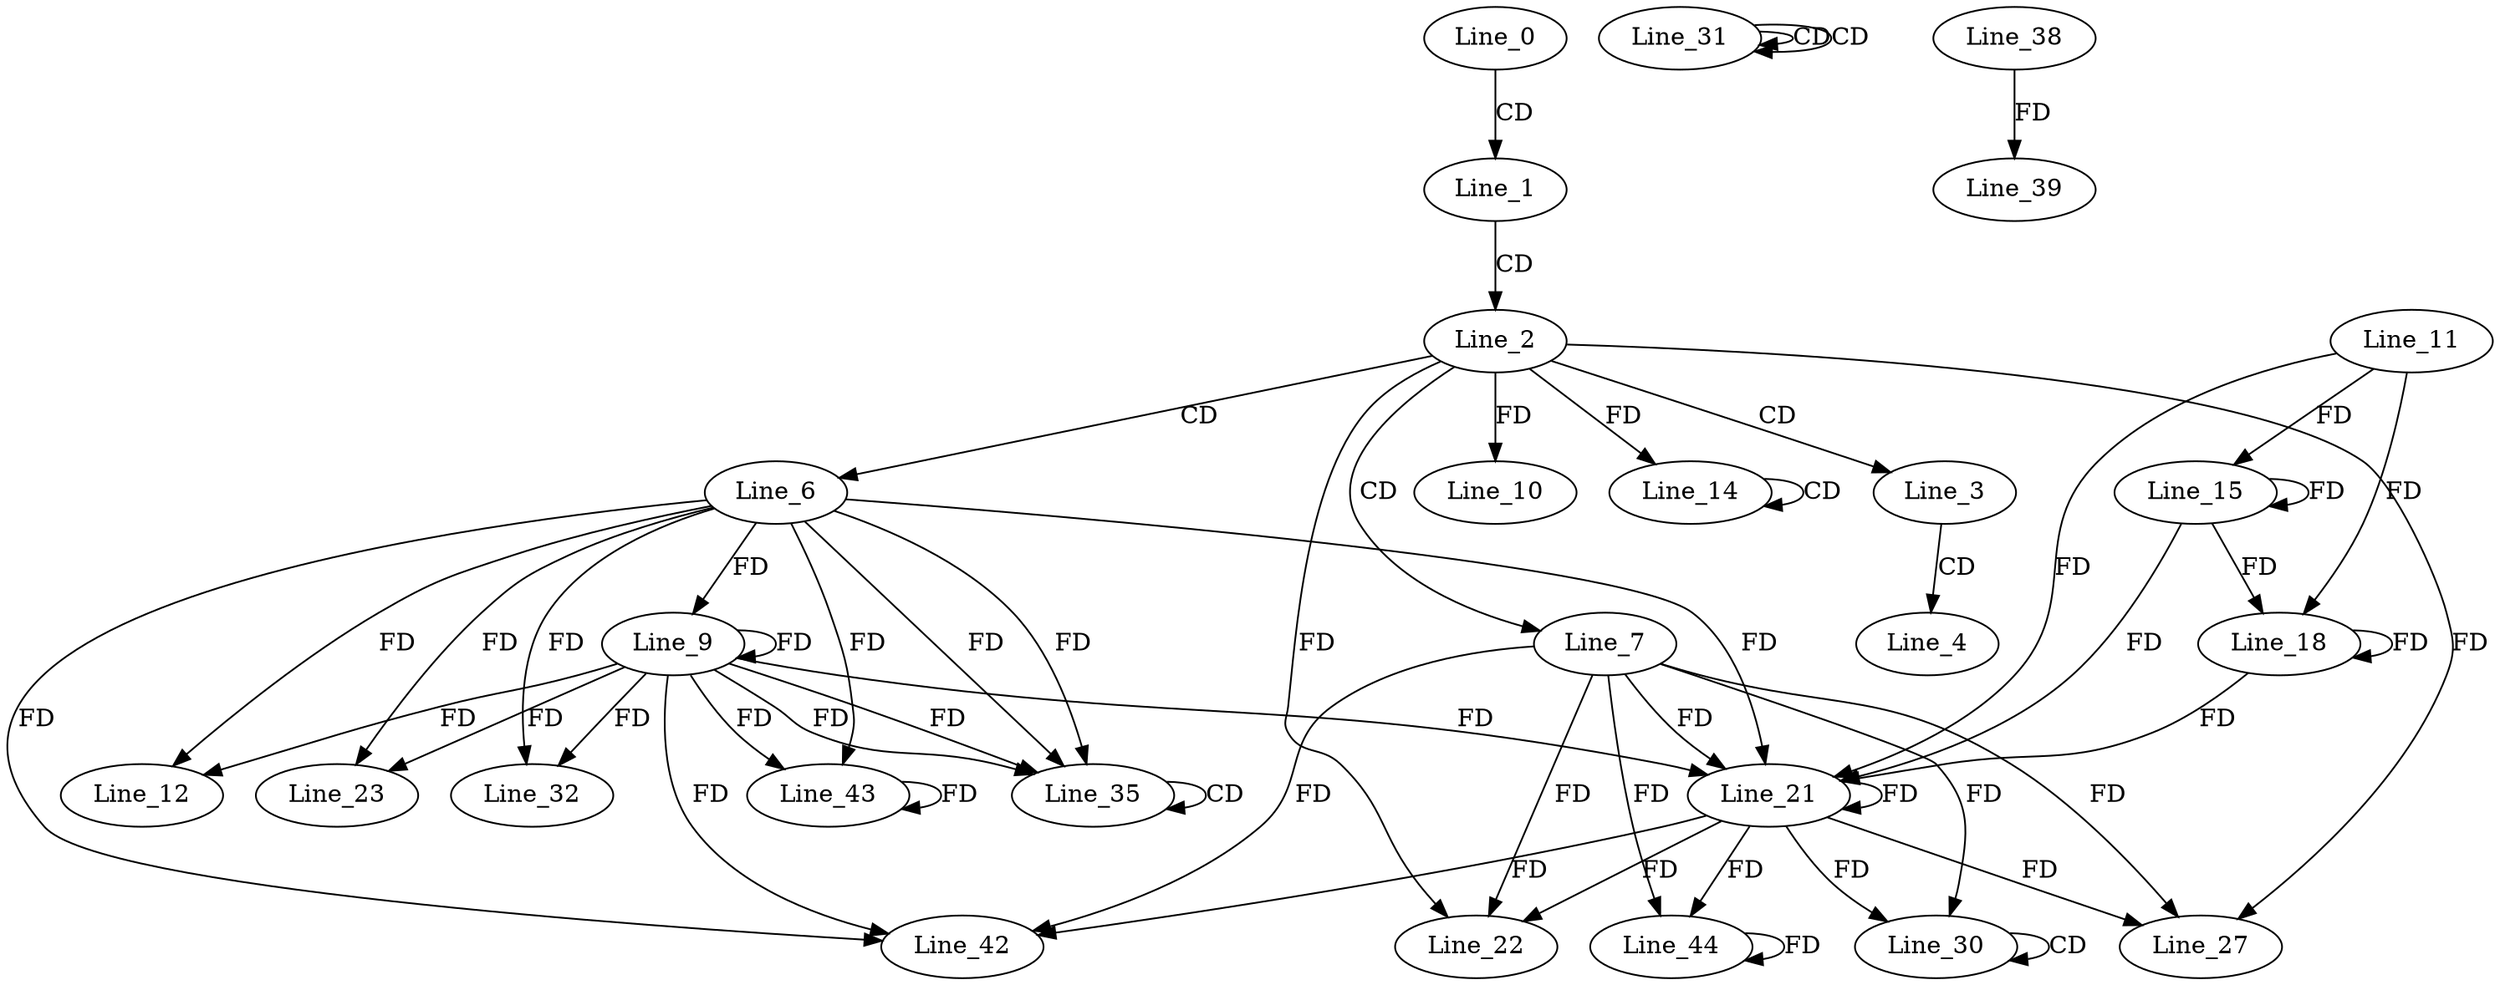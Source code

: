 digraph G {
  Line_0;
  Line_1;
  Line_2;
  Line_3;
  Line_4;
  Line_6;
  Line_7;
  Line_9;
  Line_9;
  Line_10;
  Line_12;
  Line_14;
  Line_14;
  Line_11;
  Line_15;
  Line_18;
  Line_21;
  Line_21;
  Line_22;
  Line_22;
  Line_23;
  Line_27;
  Line_27;
  Line_30;
  Line_30;
  Line_31;
  Line_31;
  Line_31;
  Line_32;
  Line_35;
  Line_35;
  Line_38;
  Line_39;
  Line_42;
  Line_43;
  Line_44;
  Line_0 -> Line_1 [ label="CD" ];
  Line_1 -> Line_2 [ label="CD" ];
  Line_2 -> Line_3 [ label="CD" ];
  Line_3 -> Line_4 [ label="CD" ];
  Line_2 -> Line_6 [ label="CD" ];
  Line_2 -> Line_7 [ label="CD" ];
  Line_6 -> Line_9 [ label="FD" ];
  Line_9 -> Line_9 [ label="FD" ];
  Line_2 -> Line_10 [ label="FD" ];
  Line_6 -> Line_12 [ label="FD" ];
  Line_9 -> Line_12 [ label="FD" ];
  Line_14 -> Line_14 [ label="CD" ];
  Line_2 -> Line_14 [ label="FD" ];
  Line_11 -> Line_15 [ label="FD" ];
  Line_15 -> Line_15 [ label="FD" ];
  Line_11 -> Line_18 [ label="FD" ];
  Line_15 -> Line_18 [ label="FD" ];
  Line_18 -> Line_18 [ label="FD" ];
  Line_7 -> Line_21 [ label="FD" ];
  Line_21 -> Line_21 [ label="FD" ];
  Line_6 -> Line_21 [ label="FD" ];
  Line_9 -> Line_21 [ label="FD" ];
  Line_11 -> Line_21 [ label="FD" ];
  Line_15 -> Line_21 [ label="FD" ];
  Line_18 -> Line_21 [ label="FD" ];
  Line_7 -> Line_22 [ label="FD" ];
  Line_21 -> Line_22 [ label="FD" ];
  Line_2 -> Line_22 [ label="FD" ];
  Line_6 -> Line_23 [ label="FD" ];
  Line_9 -> Line_23 [ label="FD" ];
  Line_7 -> Line_27 [ label="FD" ];
  Line_21 -> Line_27 [ label="FD" ];
  Line_2 -> Line_27 [ label="FD" ];
  Line_30 -> Line_30 [ label="CD" ];
  Line_7 -> Line_30 [ label="FD" ];
  Line_21 -> Line_30 [ label="FD" ];
  Line_31 -> Line_31 [ label="CD" ];
  Line_31 -> Line_31 [ label="CD" ];
  Line_6 -> Line_32 [ label="FD" ];
  Line_9 -> Line_32 [ label="FD" ];
  Line_6 -> Line_35 [ label="FD" ];
  Line_9 -> Line_35 [ label="FD" ];
  Line_35 -> Line_35 [ label="CD" ];
  Line_6 -> Line_35 [ label="FD" ];
  Line_9 -> Line_35 [ label="FD" ];
  Line_38 -> Line_39 [ label="FD" ];
  Line_6 -> Line_42 [ label="FD" ];
  Line_9 -> Line_42 [ label="FD" ];
  Line_7 -> Line_42 [ label="FD" ];
  Line_21 -> Line_42 [ label="FD" ];
  Line_6 -> Line_43 [ label="FD" ];
  Line_9 -> Line_43 [ label="FD" ];
  Line_43 -> Line_43 [ label="FD" ];
  Line_7 -> Line_44 [ label="FD" ];
  Line_21 -> Line_44 [ label="FD" ];
  Line_44 -> Line_44 [ label="FD" ];
}

